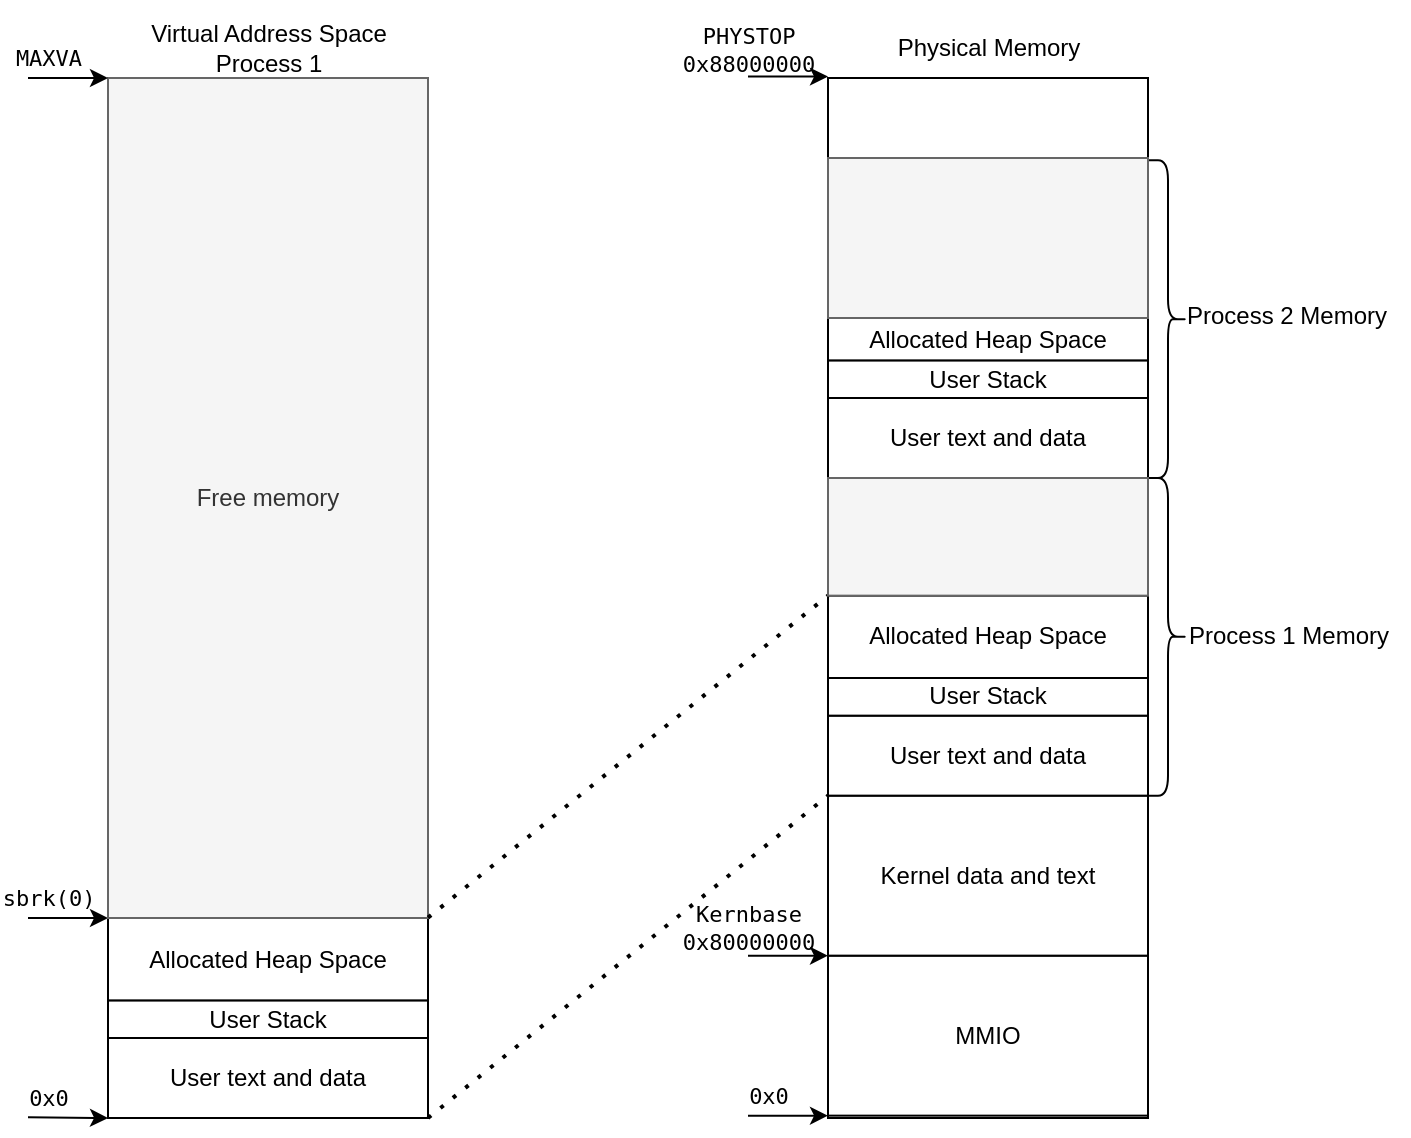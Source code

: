 <mxfile version="24.5.3" type="device">
  <diagram name="Page-1" id="LInRqrQsV4V-wmSq09pM">
    <mxGraphModel dx="2074" dy="1195" grid="1" gridSize="10" guides="1" tooltips="1" connect="1" arrows="1" fold="1" page="1" pageScale="1" pageWidth="850" pageHeight="1100" math="0" shadow="0">
      <root>
        <mxCell id="0" />
        <mxCell id="1" parent="0" />
        <mxCell id="Vv3zLhDwNzCCgq5lBk2P-1" value="" style="rounded=0;whiteSpace=wrap;html=1;" parent="1" vertex="1">
          <mxGeometry x="560" y="200" width="160" height="520" as="geometry" />
        </mxCell>
        <mxCell id="Vv3zLhDwNzCCgq5lBk2P-2" value="" style="endArrow=classic;html=1;rounded=0;entryX=0;entryY=1;entryDx=0;entryDy=0;" parent="1" edge="1">
          <mxGeometry width="50" height="50" relative="1" as="geometry">
            <mxPoint x="520" y="718.82" as="sourcePoint" />
            <mxPoint x="560" y="718.82" as="targetPoint" />
          </mxGeometry>
        </mxCell>
        <mxCell id="Vv3zLhDwNzCCgq5lBk2P-3" value="&lt;pre&gt;0x0&lt;/pre&gt;" style="edgeLabel;html=1;align=center;verticalAlign=middle;resizable=0;points=[];fontFamily=Comic Sans MS;labelBackgroundColor=none;" parent="Vv3zLhDwNzCCgq5lBk2P-2" vertex="1" connectable="0">
          <mxGeometry x="-0.529" y="-1" relative="1" as="geometry">
            <mxPoint y="-11" as="offset" />
          </mxGeometry>
        </mxCell>
        <mxCell id="Vv3zLhDwNzCCgq5lBk2P-7" value="" style="endArrow=classic;html=1;rounded=0;entryX=0;entryY=1;entryDx=0;entryDy=0;" parent="1" edge="1">
          <mxGeometry width="50" height="50" relative="1" as="geometry">
            <mxPoint x="520" y="638.82" as="sourcePoint" />
            <mxPoint x="560" y="638.82" as="targetPoint" />
          </mxGeometry>
        </mxCell>
        <mxCell id="Vv3zLhDwNzCCgq5lBk2P-8" value="&lt;pre&gt;Kernbase&lt;br&gt;0x80000000&lt;/pre&gt;" style="edgeLabel;html=1;align=center;verticalAlign=middle;resizable=0;points=[];fontFamily=Comic Sans MS;labelBackgroundColor=none;" parent="Vv3zLhDwNzCCgq5lBk2P-7" vertex="1" connectable="0">
          <mxGeometry x="-0.529" y="-1" relative="1" as="geometry">
            <mxPoint x="-10" y="-15" as="offset" />
          </mxGeometry>
        </mxCell>
        <mxCell id="Vv3zLhDwNzCCgq5lBk2P-9" value="" style="rounded=0;whiteSpace=wrap;html=1;" parent="1" vertex="1">
          <mxGeometry x="200" y="200" width="160" height="520" as="geometry" />
        </mxCell>
        <mxCell id="Vv3zLhDwNzCCgq5lBk2P-10" value="" style="endArrow=classic;html=1;rounded=0;entryX=0;entryY=1;entryDx=0;entryDy=0;" parent="1" target="Vv3zLhDwNzCCgq5lBk2P-9" edge="1">
          <mxGeometry width="50" height="50" relative="1" as="geometry">
            <mxPoint x="160" y="719.66" as="sourcePoint" />
            <mxPoint x="180" y="719.66" as="targetPoint" />
          </mxGeometry>
        </mxCell>
        <mxCell id="Vv3zLhDwNzCCgq5lBk2P-11" value="&lt;pre&gt;0x0&lt;/pre&gt;" style="edgeLabel;html=1;align=center;verticalAlign=middle;resizable=0;points=[];fontFamily=Comic Sans MS;labelBackgroundColor=none;" parent="Vv3zLhDwNzCCgq5lBk2P-10" vertex="1" connectable="0">
          <mxGeometry x="-0.529" y="-1" relative="1" as="geometry">
            <mxPoint y="-11" as="offset" />
          </mxGeometry>
        </mxCell>
        <mxCell id="Vv3zLhDwNzCCgq5lBk2P-15" value="&lt;div&gt;Virtual Address Space&lt;/div&gt;&lt;div&gt;Process 1&lt;br&gt;&lt;/div&gt;" style="text;html=1;align=center;verticalAlign=middle;resizable=0;points=[];autosize=1;strokeColor=none;fillColor=none;" parent="1" vertex="1">
          <mxGeometry x="210" y="165" width="140" height="40" as="geometry" />
        </mxCell>
        <mxCell id="Vv3zLhDwNzCCgq5lBk2P-16" value="Physical Memory" style="text;html=1;align=center;verticalAlign=middle;resizable=0;points=[];autosize=1;strokeColor=none;fillColor=none;" parent="1" vertex="1">
          <mxGeometry x="580" y="170" width="120" height="30" as="geometry" />
        </mxCell>
        <mxCell id="Vv3zLhDwNzCCgq5lBk2P-17" value="User text and data" style="rounded=0;whiteSpace=wrap;html=1;" parent="1" vertex="1">
          <mxGeometry x="200" y="680" width="160" height="40" as="geometry" />
        </mxCell>
        <mxCell id="Vv3zLhDwNzCCgq5lBk2P-18" value="User Stack" style="rounded=0;whiteSpace=wrap;html=1;" parent="1" vertex="1">
          <mxGeometry x="200" y="661.18" width="160" height="18.82" as="geometry" />
        </mxCell>
        <mxCell id="Vv3zLhDwNzCCgq5lBk2P-19" value="Allocated Heap Space" style="rounded=0;whiteSpace=wrap;html=1;" parent="1" vertex="1">
          <mxGeometry x="200" y="620" width="160" height="41.18" as="geometry" />
        </mxCell>
        <mxCell id="Vv3zLhDwNzCCgq5lBk2P-20" value="" style="endArrow=classic;html=1;rounded=0;entryX=0;entryY=0;entryDx=0;entryDy=0;" parent="1" target="Vv3zLhDwNzCCgq5lBk2P-19" edge="1">
          <mxGeometry width="50" height="50" relative="1" as="geometry">
            <mxPoint x="160" y="620" as="sourcePoint" />
            <mxPoint x="200" y="520.34" as="targetPoint" />
          </mxGeometry>
        </mxCell>
        <mxCell id="Vv3zLhDwNzCCgq5lBk2P-21" value="&lt;pre&gt;sbrk(0)&lt;/pre&gt;" style="edgeLabel;html=1;align=center;verticalAlign=middle;resizable=0;points=[];fontFamily=Comic Sans MS;labelBackgroundColor=none;" parent="Vv3zLhDwNzCCgq5lBk2P-20" vertex="1" connectable="0">
          <mxGeometry x="-0.529" y="-1" relative="1" as="geometry">
            <mxPoint y="-11" as="offset" />
          </mxGeometry>
        </mxCell>
        <mxCell id="Vv3zLhDwNzCCgq5lBk2P-22" value="Free memory" style="rounded=0;whiteSpace=wrap;html=1;fillColor=#f5f5f5;fontColor=#333333;strokeColor=#666666;" parent="1" vertex="1">
          <mxGeometry x="200" y="200" width="160" height="420" as="geometry" />
        </mxCell>
        <mxCell id="Vv3zLhDwNzCCgq5lBk2P-23" value="" style="endArrow=classic;html=1;rounded=0;entryX=0;entryY=0;entryDx=0;entryDy=0;" parent="1" target="Vv3zLhDwNzCCgq5lBk2P-22" edge="1">
          <mxGeometry width="50" height="50" relative="1" as="geometry">
            <mxPoint x="160" y="200" as="sourcePoint" />
            <mxPoint x="200" y="200" as="targetPoint" />
          </mxGeometry>
        </mxCell>
        <mxCell id="Vv3zLhDwNzCCgq5lBk2P-24" value="&lt;pre&gt;MAXVA&lt;/pre&gt;" style="edgeLabel;html=1;align=center;verticalAlign=middle;resizable=0;points=[];fontFamily=Comic Sans MS;labelBackgroundColor=none;" parent="Vv3zLhDwNzCCgq5lBk2P-23" vertex="1" connectable="0">
          <mxGeometry x="-0.529" y="-1" relative="1" as="geometry">
            <mxPoint y="-11" as="offset" />
          </mxGeometry>
        </mxCell>
        <mxCell id="Vv3zLhDwNzCCgq5lBk2P-25" value="MMIO" style="rounded=0;whiteSpace=wrap;html=1;" parent="1" vertex="1">
          <mxGeometry x="560" y="638.82" width="160" height="80" as="geometry" />
        </mxCell>
        <mxCell id="Vv3zLhDwNzCCgq5lBk2P-26" value="Kernel data and text" style="rounded=0;whiteSpace=wrap;html=1;" parent="1" vertex="1">
          <mxGeometry x="560" y="558.82" width="160" height="80" as="geometry" />
        </mxCell>
        <mxCell id="Vv3zLhDwNzCCgq5lBk2P-28" value="" style="endArrow=classic;html=1;rounded=0;entryX=0;entryY=1;entryDx=0;entryDy=0;" parent="1" edge="1">
          <mxGeometry width="50" height="50" relative="1" as="geometry">
            <mxPoint x="520" y="199.31" as="sourcePoint" />
            <mxPoint x="560" y="199.31" as="targetPoint" />
          </mxGeometry>
        </mxCell>
        <mxCell id="Vv3zLhDwNzCCgq5lBk2P-29" value="&lt;pre&gt;PHYSTOP&lt;br&gt;0x88000000&lt;/pre&gt;" style="edgeLabel;html=1;align=center;verticalAlign=middle;resizable=0;points=[];fontFamily=Comic Sans MS;labelBackgroundColor=none;" parent="Vv3zLhDwNzCCgq5lBk2P-28" vertex="1" connectable="0">
          <mxGeometry x="-0.529" y="-1" relative="1" as="geometry">
            <mxPoint x="-10" y="-15" as="offset" />
          </mxGeometry>
        </mxCell>
        <mxCell id="Vv3zLhDwNzCCgq5lBk2P-30" value="" style="shape=curlyBracket;whiteSpace=wrap;html=1;rounded=1;flipH=1;labelPosition=right;verticalLabelPosition=middle;align=left;verticalAlign=middle;" parent="1" vertex="1">
          <mxGeometry x="720" y="400" width="20" height="158.82" as="geometry" />
        </mxCell>
        <mxCell id="Vv3zLhDwNzCCgq5lBk2P-31" value="User text and data" style="rounded=0;whiteSpace=wrap;html=1;" parent="1" vertex="1">
          <mxGeometry x="560" y="518.82" width="160" height="40" as="geometry" />
        </mxCell>
        <mxCell id="Vv3zLhDwNzCCgq5lBk2P-32" value="User Stack" style="rounded=0;whiteSpace=wrap;html=1;" parent="1" vertex="1">
          <mxGeometry x="560" y="500.0" width="160" height="18.82" as="geometry" />
        </mxCell>
        <mxCell id="Vv3zLhDwNzCCgq5lBk2P-33" value="Allocated Heap Space" style="rounded=0;whiteSpace=wrap;html=1;" parent="1" vertex="1">
          <mxGeometry x="560" y="458.82" width="160" height="41.18" as="geometry" />
        </mxCell>
        <mxCell id="Vv3zLhDwNzCCgq5lBk2P-34" value="" style="shape=curlyBracket;whiteSpace=wrap;html=1;rounded=1;flipH=1;labelPosition=right;verticalLabelPosition=middle;align=left;verticalAlign=middle;" parent="1" vertex="1">
          <mxGeometry x="720" y="241.18" width="20" height="158.82" as="geometry" />
        </mxCell>
        <mxCell id="Vv3zLhDwNzCCgq5lBk2P-38" value="Process 1 Memory" style="text;html=1;align=center;verticalAlign=middle;resizable=0;points=[];autosize=1;strokeColor=none;fillColor=none;" parent="1" vertex="1">
          <mxGeometry x="730" y="464.41" width="120" height="30" as="geometry" />
        </mxCell>
        <mxCell id="Vv3zLhDwNzCCgq5lBk2P-39" value="Process 2 Memory" style="text;html=1;align=center;verticalAlign=middle;resizable=0;points=[];autosize=1;strokeColor=none;fillColor=none;" parent="1" vertex="1">
          <mxGeometry x="729" y="304.0" width="120" height="30" as="geometry" />
        </mxCell>
        <mxCell id="Vv3zLhDwNzCCgq5lBk2P-40" value="" style="endArrow=none;dashed=1;html=1;dashPattern=1 3;strokeWidth=2;rounded=0;exitX=1;exitY=1;exitDx=0;exitDy=0;entryX=0;entryY=0;entryDx=0;entryDy=0;" parent="1" source="Vv3zLhDwNzCCgq5lBk2P-17" target="Vv3zLhDwNzCCgq5lBk2P-26" edge="1">
          <mxGeometry width="50" height="50" relative="1" as="geometry">
            <mxPoint x="425" y="608.82" as="sourcePoint" />
            <mxPoint x="475" y="558.82" as="targetPoint" />
          </mxGeometry>
        </mxCell>
        <mxCell id="Vv3zLhDwNzCCgq5lBk2P-42" value="" style="endArrow=none;dashed=1;html=1;dashPattern=1 3;strokeWidth=2;rounded=0;exitX=1;exitY=1;exitDx=0;exitDy=0;entryX=0;entryY=0;entryDx=0;entryDy=0;" parent="1" edge="1">
          <mxGeometry width="50" height="50" relative="1" as="geometry">
            <mxPoint x="360" y="619.82" as="sourcePoint" />
            <mxPoint x="560" y="458.82" as="targetPoint" />
          </mxGeometry>
        </mxCell>
        <mxCell id="Vv3zLhDwNzCCgq5lBk2P-43" value="User text and data" style="rounded=0;whiteSpace=wrap;html=1;" parent="1" vertex="1">
          <mxGeometry x="560" y="360.0" width="160" height="40" as="geometry" />
        </mxCell>
        <mxCell id="Vv3zLhDwNzCCgq5lBk2P-44" value="User Stack" style="rounded=0;whiteSpace=wrap;html=1;" parent="1" vertex="1">
          <mxGeometry x="560" y="341.18" width="160" height="18.82" as="geometry" />
        </mxCell>
        <mxCell id="Vv3zLhDwNzCCgq5lBk2P-45" value="Allocated Heap Space" style="rounded=0;whiteSpace=wrap;html=1;" parent="1" vertex="1">
          <mxGeometry x="560" y="320" width="160" height="21.18" as="geometry" />
        </mxCell>
        <mxCell id="Vv3zLhDwNzCCgq5lBk2P-46" value="" style="rounded=0;whiteSpace=wrap;html=1;fillColor=#f5f5f5;fontColor=#333333;strokeColor=#666666;" parent="1" vertex="1">
          <mxGeometry x="560" y="400" width="160" height="58.82" as="geometry" />
        </mxCell>
        <mxCell id="Vv3zLhDwNzCCgq5lBk2P-47" value="" style="rounded=0;whiteSpace=wrap;html=1;fillColor=#f5f5f5;strokeColor=#666666;fontColor=#333333;" parent="1" vertex="1">
          <mxGeometry x="560" y="240" width="160" height="80" as="geometry" />
        </mxCell>
      </root>
    </mxGraphModel>
  </diagram>
</mxfile>
